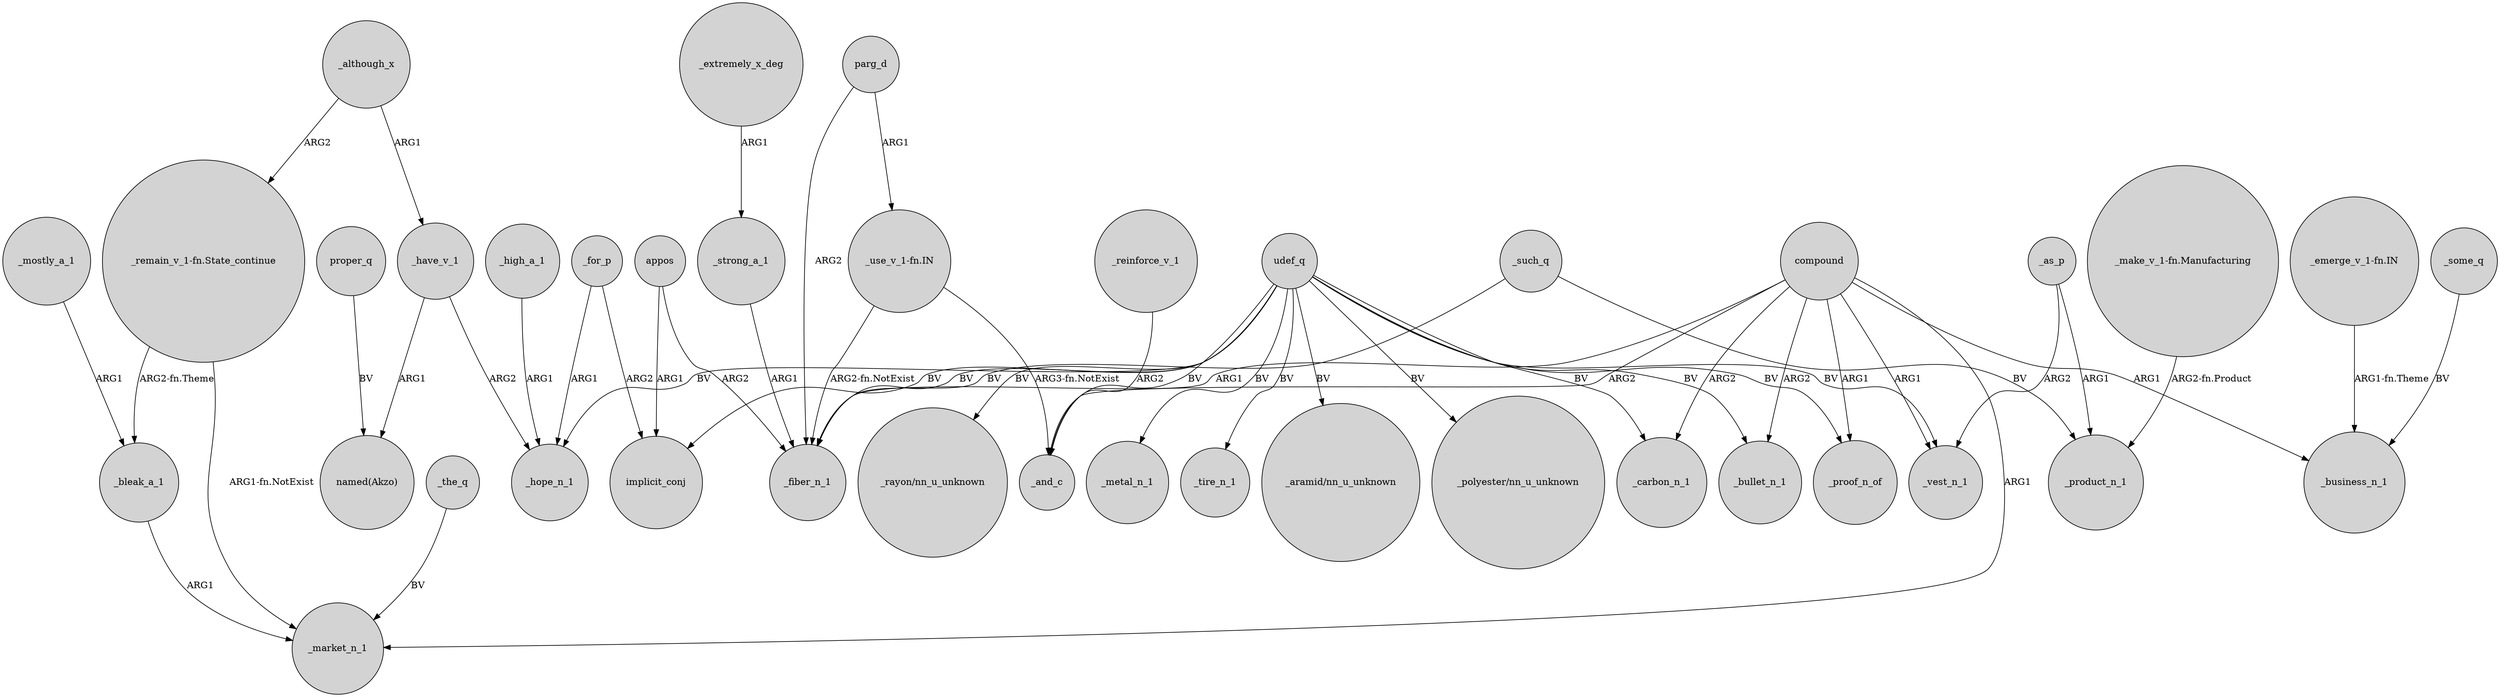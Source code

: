 digraph {
	node [shape=circle style=filled]
	_although_x -> "_remain_v_1-fn.State_continue" [label=ARG2]
	udef_q -> "_aramid/nn_u_unknown" [label=BV]
	compound -> _proof_n_of [label=ARG1]
	_have_v_1 -> _hope_n_1 [label=ARG2]
	udef_q -> "_polyester/nn_u_unknown" [label=BV]
	"_make_v_1-fn.Manufacturing" -> _product_n_1 [label="ARG2-fn.Product"]
	_for_p -> implicit_conj [label=ARG2]
	_extremely_x_deg -> _strong_a_1 [label=ARG1]
	udef_q -> _proof_n_of [label=BV]
	appos -> implicit_conj [label=ARG1]
	_bleak_a_1 -> _market_n_1 [label=ARG1]
	"_remain_v_1-fn.State_continue" -> _bleak_a_1 [label="ARG2-fn.Theme"]
	proper_q -> "named(Akzo)" [label=BV]
	_strong_a_1 -> _fiber_n_1 [label=ARG1]
	udef_q -> _fiber_n_1 [label=BV]
	udef_q -> "_rayon/nn_u_unknown" [label=BV]
	"_emerge_v_1-fn.IN" -> _business_n_1 [label="ARG1-fn.Theme"]
	_such_q -> _fiber_n_1 [label=BV]
	appos -> _fiber_n_1 [label=ARG2]
	_have_v_1 -> "named(Akzo)" [label=ARG1]
	udef_q -> implicit_conj [label=BV]
	"_use_v_1-fn.IN" -> _fiber_n_1 [label="ARG2-fn.NotExist"]
	_such_q -> _product_n_1 [label=BV]
	_some_q -> _business_n_1 [label=BV]
	_as_p -> _product_n_1 [label=ARG1]
	udef_q -> _vest_n_1 [label=BV]
	compound -> _and_c [label=ARG2]
	_although_x -> _have_v_1 [label=ARG1]
	"_use_v_1-fn.IN" -> _and_c [label="ARG3-fn.NotExist"]
	"_remain_v_1-fn.State_continue" -> _market_n_1 [label="ARG1-fn.NotExist"]
	parg_d -> "_use_v_1-fn.IN" [label=ARG1]
	_reinforce_v_1 -> _and_c [label=ARG2]
	compound -> _business_n_1 [label=ARG1]
	udef_q -> _bullet_n_1 [label=BV]
	udef_q -> _carbon_n_1 [label=BV]
	parg_d -> _fiber_n_1 [label=ARG2]
	udef_q -> _metal_n_1 [label=BV]
	_for_p -> _hope_n_1 [label=ARG1]
	_as_p -> _vest_n_1 [label=ARG2]
	compound -> _market_n_1 [label=ARG1]
	_the_q -> _market_n_1 [label=BV]
	udef_q -> _and_c [label=BV]
	_mostly_a_1 -> _bleak_a_1 [label=ARG1]
	_high_a_1 -> _hope_n_1 [label=ARG1]
	compound -> _fiber_n_1 [label=ARG1]
	udef_q -> _tire_n_1 [label=BV]
	compound -> _carbon_n_1 [label=ARG2]
	compound -> _vest_n_1 [label=ARG1]
	udef_q -> _hope_n_1 [label=BV]
	compound -> _bullet_n_1 [label=ARG2]
}
